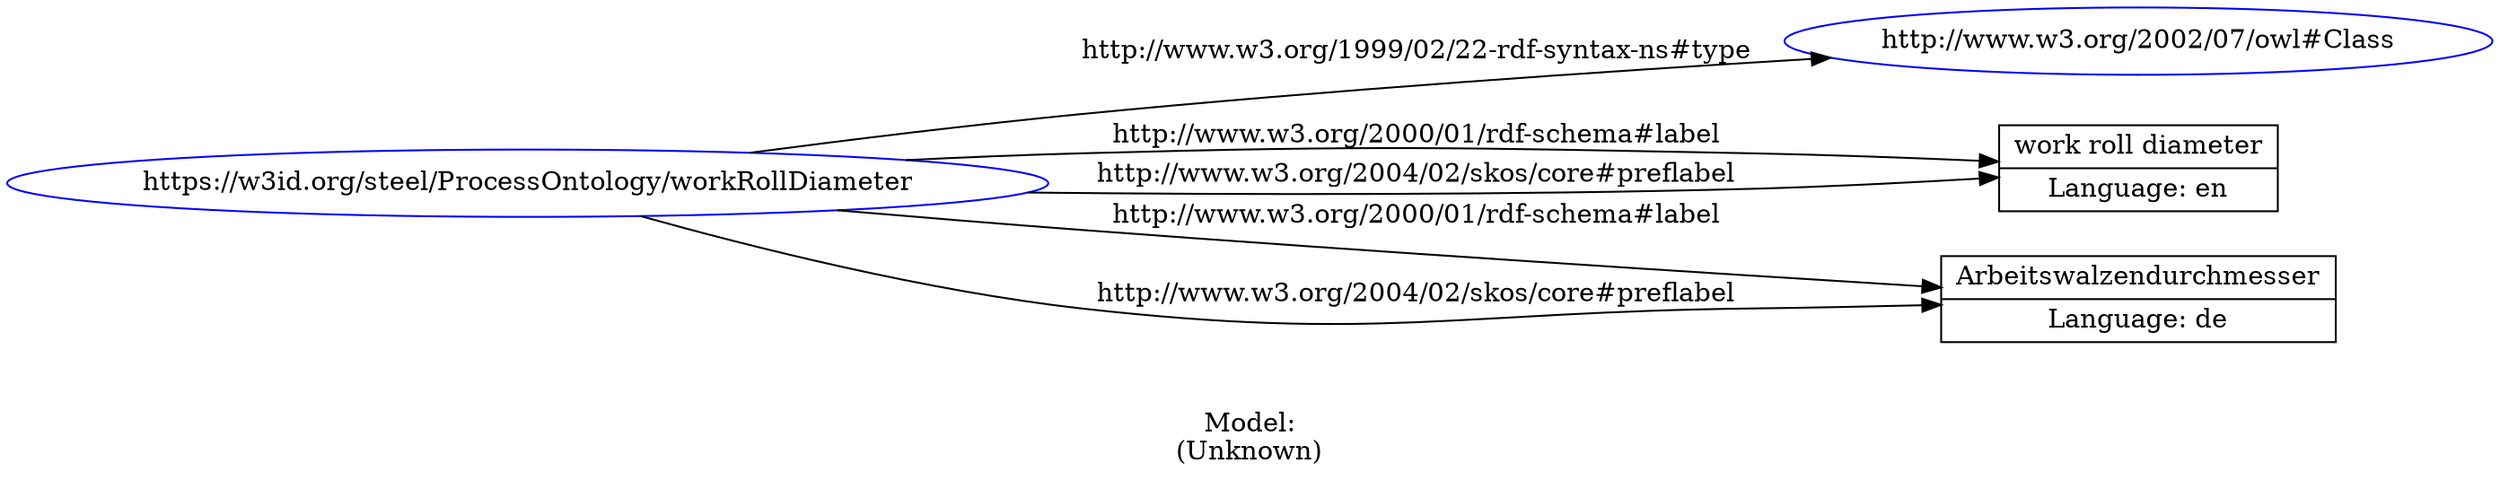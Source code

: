 digraph {
	rankdir = LR;
	charset="utf-8";

	"Rhttps://w3id.org/steel/ProcessOntology/workRollDiameter" -> "Rhttp://www.w3.org/2002/07/owl#Class" [ label="http://www.w3.org/1999/02/22-rdf-syntax-ns#type" ];
	"Rhttps://w3id.org/steel/ProcessOntology/workRollDiameter" -> "Lwork roll diameter|Language: en" [ label="http://www.w3.org/2000/01/rdf-schema#label" ];
	"Rhttps://w3id.org/steel/ProcessOntology/workRollDiameter" -> "LArbeitswalzendurchmesser|Language: de" [ label="http://www.w3.org/2000/01/rdf-schema#label" ];
	"Rhttps://w3id.org/steel/ProcessOntology/workRollDiameter" -> "Lwork roll diameter|Language: en" [ label="http://www.w3.org/2004/02/skos/core#preflabel" ];
	"Rhttps://w3id.org/steel/ProcessOntology/workRollDiameter" -> "LArbeitswalzendurchmesser|Language: de" [ label="http://www.w3.org/2004/02/skos/core#preflabel" ];

	// Resources
	"Rhttps://w3id.org/steel/ProcessOntology/workRollDiameter" [ label="https://w3id.org/steel/ProcessOntology/workRollDiameter", shape = ellipse, color = blue ];
	"Rhttp://www.w3.org/2002/07/owl#Class" [ label="http://www.w3.org/2002/07/owl#Class", shape = ellipse, color = blue ];

	// Anonymous nodes

	// Literals
	"Lwork roll diameter|Language: en" [ label="work roll diameter|Language: en", shape = record ];
	"LArbeitswalzendurchmesser|Language: de" [ label="Arbeitswalzendurchmesser|Language: de", shape = record ];

	label="\n\nModel:\n(Unknown)";
}
